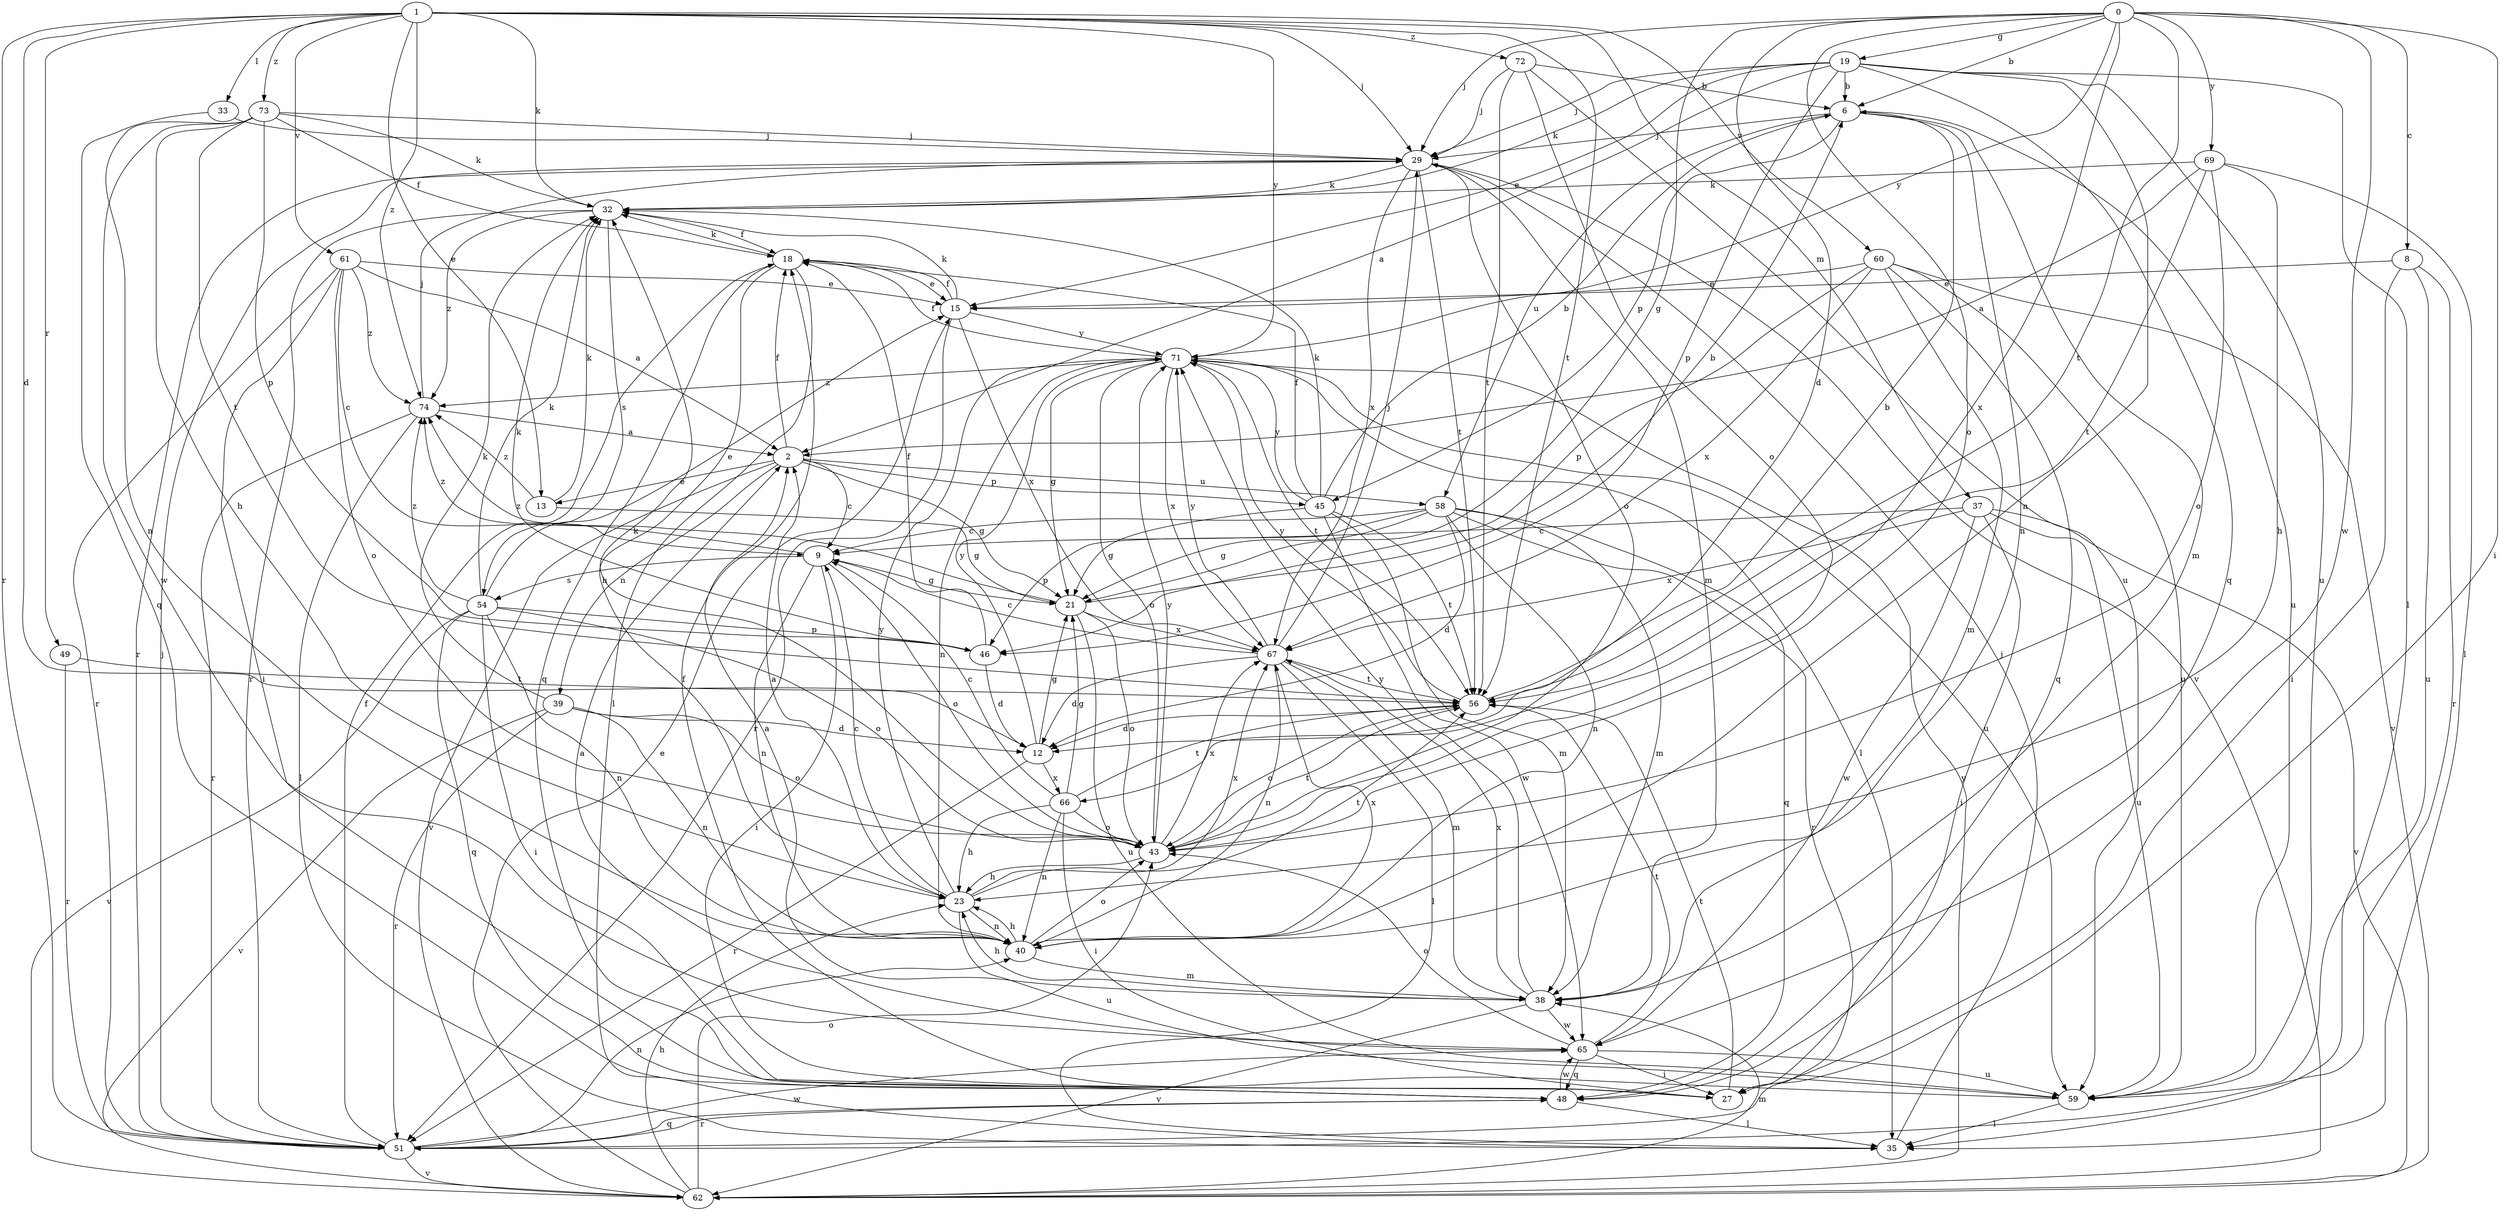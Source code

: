 strict digraph  {
0;
1;
2;
6;
8;
9;
12;
13;
15;
18;
19;
21;
23;
27;
29;
32;
33;
35;
37;
38;
39;
40;
43;
45;
46;
48;
49;
51;
54;
56;
58;
59;
60;
61;
62;
65;
66;
67;
69;
71;
72;
73;
74;
0 -> 6  [label=b];
0 -> 8  [label=c];
0 -> 12  [label=d];
0 -> 19  [label=g];
0 -> 21  [label=g];
0 -> 27  [label=i];
0 -> 29  [label=j];
0 -> 43  [label=o];
0 -> 56  [label=t];
0 -> 65  [label=w];
0 -> 66  [label=x];
0 -> 69  [label=y];
0 -> 71  [label=y];
1 -> 12  [label=d];
1 -> 13  [label=e];
1 -> 29  [label=j];
1 -> 32  [label=k];
1 -> 33  [label=l];
1 -> 37  [label=m];
1 -> 49  [label=r];
1 -> 51  [label=r];
1 -> 56  [label=t];
1 -> 60  [label=v];
1 -> 61  [label=v];
1 -> 71  [label=y];
1 -> 72  [label=z];
1 -> 73  [label=z];
1 -> 74  [label=z];
2 -> 9  [label=c];
2 -> 13  [label=e];
2 -> 18  [label=f];
2 -> 21  [label=g];
2 -> 39  [label=n];
2 -> 45  [label=p];
2 -> 58  [label=u];
2 -> 62  [label=v];
6 -> 29  [label=j];
6 -> 38  [label=m];
6 -> 40  [label=n];
6 -> 45  [label=p];
6 -> 58  [label=u];
6 -> 59  [label=u];
8 -> 15  [label=e];
8 -> 27  [label=i];
8 -> 51  [label=r];
8 -> 59  [label=u];
9 -> 21  [label=g];
9 -> 27  [label=i];
9 -> 40  [label=n];
9 -> 43  [label=o];
9 -> 54  [label=s];
9 -> 74  [label=z];
12 -> 21  [label=g];
12 -> 51  [label=r];
12 -> 66  [label=x];
12 -> 71  [label=y];
13 -> 21  [label=g];
13 -> 32  [label=k];
13 -> 74  [label=z];
15 -> 18  [label=f];
15 -> 32  [label=k];
15 -> 51  [label=r];
15 -> 67  [label=x];
15 -> 71  [label=y];
18 -> 15  [label=e];
18 -> 23  [label=h];
18 -> 32  [label=k];
18 -> 35  [label=l];
18 -> 48  [label=q];
19 -> 2  [label=a];
19 -> 6  [label=b];
19 -> 15  [label=e];
19 -> 29  [label=j];
19 -> 32  [label=k];
19 -> 35  [label=l];
19 -> 40  [label=n];
19 -> 46  [label=p];
19 -> 48  [label=q];
19 -> 59  [label=u];
21 -> 6  [label=b];
21 -> 43  [label=o];
21 -> 59  [label=u];
21 -> 67  [label=x];
21 -> 74  [label=z];
23 -> 2  [label=a];
23 -> 9  [label=c];
23 -> 40  [label=n];
23 -> 56  [label=t];
23 -> 59  [label=u];
23 -> 67  [label=x];
23 -> 71  [label=y];
27 -> 56  [label=t];
29 -> 32  [label=k];
29 -> 38  [label=m];
29 -> 43  [label=o];
29 -> 51  [label=r];
29 -> 56  [label=t];
29 -> 62  [label=v];
29 -> 67  [label=x];
32 -> 18  [label=f];
32 -> 51  [label=r];
32 -> 54  [label=s];
32 -> 74  [label=z];
33 -> 29  [label=j];
33 -> 48  [label=q];
35 -> 29  [label=j];
37 -> 9  [label=c];
37 -> 27  [label=i];
37 -> 59  [label=u];
37 -> 62  [label=v];
37 -> 65  [label=w];
37 -> 67  [label=x];
38 -> 2  [label=a];
38 -> 23  [label=h];
38 -> 62  [label=v];
38 -> 65  [label=w];
38 -> 67  [label=x];
38 -> 71  [label=y];
39 -> 12  [label=d];
39 -> 32  [label=k];
39 -> 40  [label=n];
39 -> 43  [label=o];
39 -> 51  [label=r];
39 -> 62  [label=v];
40 -> 23  [label=h];
40 -> 38  [label=m];
40 -> 43  [label=o];
40 -> 67  [label=x];
43 -> 23  [label=h];
43 -> 32  [label=k];
43 -> 56  [label=t];
43 -> 67  [label=x];
43 -> 71  [label=y];
45 -> 6  [label=b];
45 -> 18  [label=f];
45 -> 21  [label=g];
45 -> 32  [label=k];
45 -> 38  [label=m];
45 -> 56  [label=t];
45 -> 65  [label=w];
45 -> 71  [label=y];
46 -> 12  [label=d];
46 -> 18  [label=f];
46 -> 32  [label=k];
48 -> 35  [label=l];
48 -> 51  [label=r];
48 -> 65  [label=w];
49 -> 51  [label=r];
49 -> 56  [label=t];
51 -> 18  [label=f];
51 -> 29  [label=j];
51 -> 40  [label=n];
51 -> 48  [label=q];
51 -> 62  [label=v];
51 -> 65  [label=w];
54 -> 15  [label=e];
54 -> 27  [label=i];
54 -> 32  [label=k];
54 -> 40  [label=n];
54 -> 43  [label=o];
54 -> 46  [label=p];
54 -> 48  [label=q];
54 -> 62  [label=v];
54 -> 74  [label=z];
56 -> 6  [label=b];
56 -> 12  [label=d];
56 -> 43  [label=o];
56 -> 71  [label=y];
58 -> 9  [label=c];
58 -> 12  [label=d];
58 -> 21  [label=g];
58 -> 38  [label=m];
58 -> 40  [label=n];
58 -> 46  [label=p];
58 -> 48  [label=q];
58 -> 51  [label=r];
59 -> 18  [label=f];
59 -> 35  [label=l];
60 -> 15  [label=e];
60 -> 38  [label=m];
60 -> 46  [label=p];
60 -> 48  [label=q];
60 -> 59  [label=u];
60 -> 62  [label=v];
60 -> 67  [label=x];
61 -> 2  [label=a];
61 -> 9  [label=c];
61 -> 15  [label=e];
61 -> 27  [label=i];
61 -> 43  [label=o];
61 -> 51  [label=r];
61 -> 74  [label=z];
62 -> 15  [label=e];
62 -> 23  [label=h];
62 -> 38  [label=m];
62 -> 43  [label=o];
62 -> 71  [label=y];
65 -> 2  [label=a];
65 -> 27  [label=i];
65 -> 43  [label=o];
65 -> 48  [label=q];
65 -> 56  [label=t];
65 -> 59  [label=u];
66 -> 9  [label=c];
66 -> 21  [label=g];
66 -> 23  [label=h];
66 -> 27  [label=i];
66 -> 40  [label=n];
66 -> 43  [label=o];
66 -> 56  [label=t];
67 -> 9  [label=c];
67 -> 12  [label=d];
67 -> 29  [label=j];
67 -> 35  [label=l];
67 -> 38  [label=m];
67 -> 40  [label=n];
67 -> 56  [label=t];
67 -> 71  [label=y];
69 -> 2  [label=a];
69 -> 23  [label=h];
69 -> 32  [label=k];
69 -> 35  [label=l];
69 -> 43  [label=o];
69 -> 56  [label=t];
71 -> 18  [label=f];
71 -> 21  [label=g];
71 -> 35  [label=l];
71 -> 40  [label=n];
71 -> 43  [label=o];
71 -> 56  [label=t];
71 -> 59  [label=u];
71 -> 67  [label=x];
71 -> 74  [label=z];
72 -> 6  [label=b];
72 -> 29  [label=j];
72 -> 43  [label=o];
72 -> 56  [label=t];
72 -> 59  [label=u];
73 -> 18  [label=f];
73 -> 23  [label=h];
73 -> 29  [label=j];
73 -> 32  [label=k];
73 -> 40  [label=n];
73 -> 46  [label=p];
73 -> 56  [label=t];
73 -> 65  [label=w];
74 -> 2  [label=a];
74 -> 29  [label=j];
74 -> 35  [label=l];
74 -> 51  [label=r];
}
